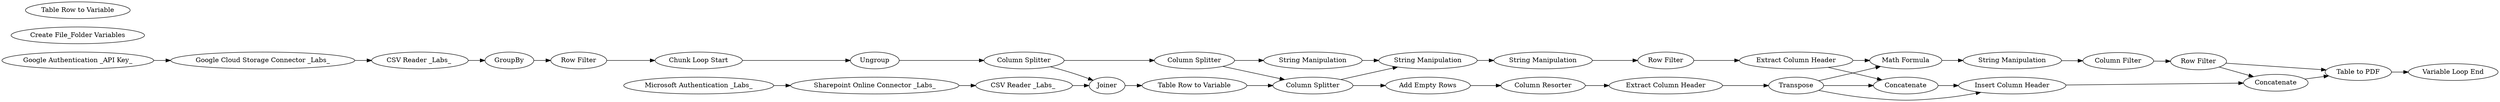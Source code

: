 digraph {
	2 [label="Sharepoint Online Connector _Labs_"]
	7 [label="CSV Reader _Labs_ "]
	8 [label=GroupBy]
	10 [label=Ungroup]
	12 [label="Column Splitter"]
	13 [label="Column Splitter"]
	24 [label=Concatenate]
	25 [label="Insert Column Header"]
	30 [label=Concatenate]
	15 [label="String Manipulation"]
	38 [label="Create File_Folder Variables"]
	39 [label="Table Row to Variable"]
	20 [label="Add Empty Rows"]
	22 [label="Extract Column Header"]
	26 [label=Transpose]
	35 [label="Column Resorter"]
	27 [label="Math Formula"]
	28 [label="String Manipulation"]
	31 [label="Column Filter"]
	32 [label="Row Filter"]
	16 [label="String Manipulation"]
	17 [label="String Manipulation"]
	21 [label="Row Filter"]
	23 [label="Extract Column Header"]
	40 [label="Google Cloud Storage Connector _Labs_"]
	41 [label="Google Authentication _API Key_"]
	42 [label="CSV Reader _Labs_ "]
	44 [label="Column Splitter"]
	46 [label="Chunk Loop Start"]
	49 [label="Row Filter"]
	50 [label="Microsoft Authentication _Labs_"]
	51 [label="Table Row to Variable"]
	52 [label="Table to PDF"]
	53 [label="Variable Loop End"]
	54 [label=Joiner]
	15 -> 16
	23 -> 27
	20 -> 35
	22 -> 26
	35 -> 22
	27 -> 28
	28 -> 31
	31 -> 32
	16 -> 17
	17 -> 21
	21 -> 23
	2 -> 7
	7 -> 54
	8 -> 49
	10 -> 44
	12 -> 13
	12 -> 15
	13 -> 20
	13 -> 16
	24 -> 25
	25 -> 30
	30 -> 52
	32 -> 52
	26 -> 27
	26 -> 25
	26 -> 24
	32 -> 30
	23 -> 24
	40 -> 42
	41 -> 40
	42 -> 8
	44 -> 54
	44 -> 12
	46 -> 10
	49 -> 46
	50 -> 2
	51 -> 13
	52 -> 53
	54 -> 51
	rankdir=LR
}
